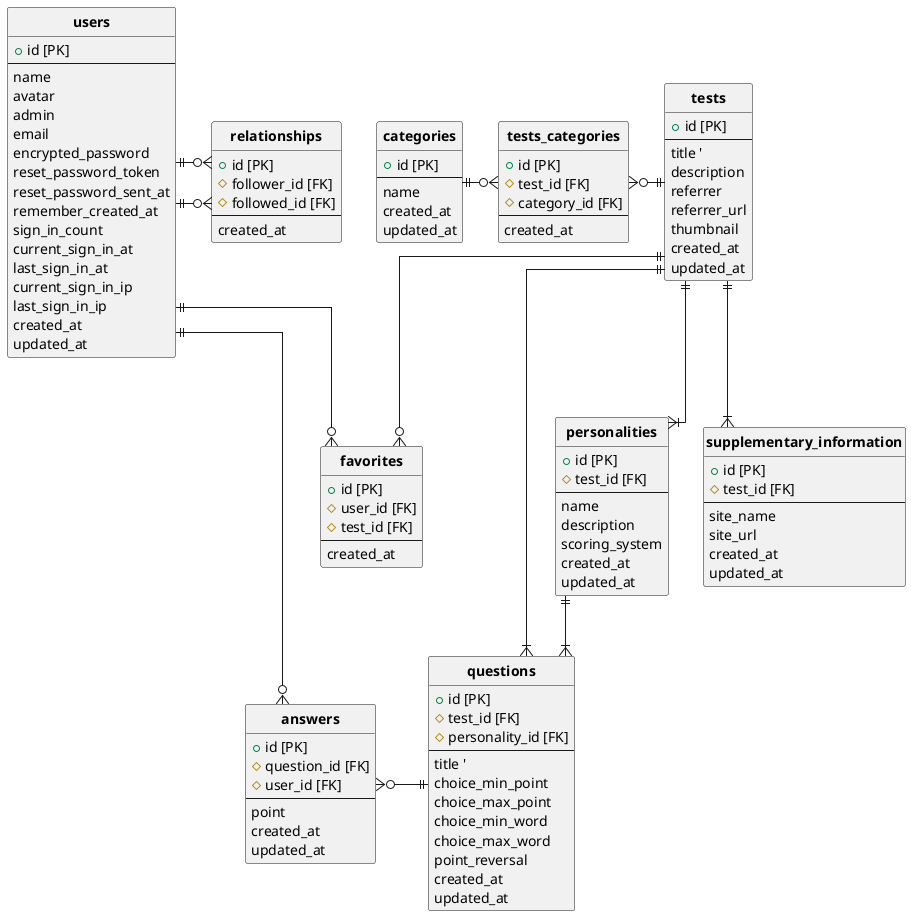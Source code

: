 @startuml yonde
' hide the spot
hide circle

' avoid problems with angled crows feet
skinparam linetype ortho

entity "**users**" as users {
  + id [PK]
  --
  name
  avatar
  admin
  email
  encrypted_password
  reset_password_token
  reset_password_sent_at
  remember_created_at
  sign_in_count
  current_sign_in_at
  last_sign_in_at
  current_sign_in_ip
  last_sign_in_ip
  created_at
  updated_at
}

entity "**tests**" as tests {
  + id [PK]
  --
  title '
  description
  referrer
  referrer_url
  thumbnail
  created_at
  updated_at
}

entity "**personalities**" as personalities {
  + id [PK]
  # test_id [FK]
  --
  name
  description
  scoring_system
  created_at
  updated_at
}

entity "**questions**" as questions {
  + id [PK]
  # test_id [FK]
  # personality_id [FK]
  --
  title '
  choice_min_point
  choice_max_point
  choice_min_word
  choice_max_word
  point_reversal
  created_at
  updated_at
}

entity "**answers**" as answers {
  + id [PK]
  # question_id [FK]
  # user_id [FK]
  --
  point
  created_at
  updated_at
}

entity "**supplementary_information**" as supplementary_information {
  + id [PK]
  # test_id [FK]
  --
  site_name
  site_url
  created_at
  updated_at
}

entity "**favorites**" as favorites {
  + id [PK]
  # user_id [FK]
  # test_id [FK]
  --
  created_at
}

entity "**categories**" as categories {
  + id [PK]
  --
  name
  created_at
  updated_at
}

entity "**tests_categories**" as tests_categories {
  + id [PK]
  # test_id [FK]
  # category_id [FK]
  --
  created_at
}

entity "**relationships**" as relationships {
  + id [PK]
  # follower_id [FK]
  # followed_id [FK]
  --
  created_at
}

tests ||--|{ supplementary_information
tests ||--|{ personalities
tests ||-d-|{ questions
tests ||--o{ favorites
tests ||-l-o{ tests_categories
categories ||-r-o{ tests_categories
users ||-d-o{ answers
users ||-d-o{ favorites
users ||-r-o{ relationships
users ||-r-o{ relationships
questions ||-l-o{ answers
personalities ||--|{ questions

@enduml